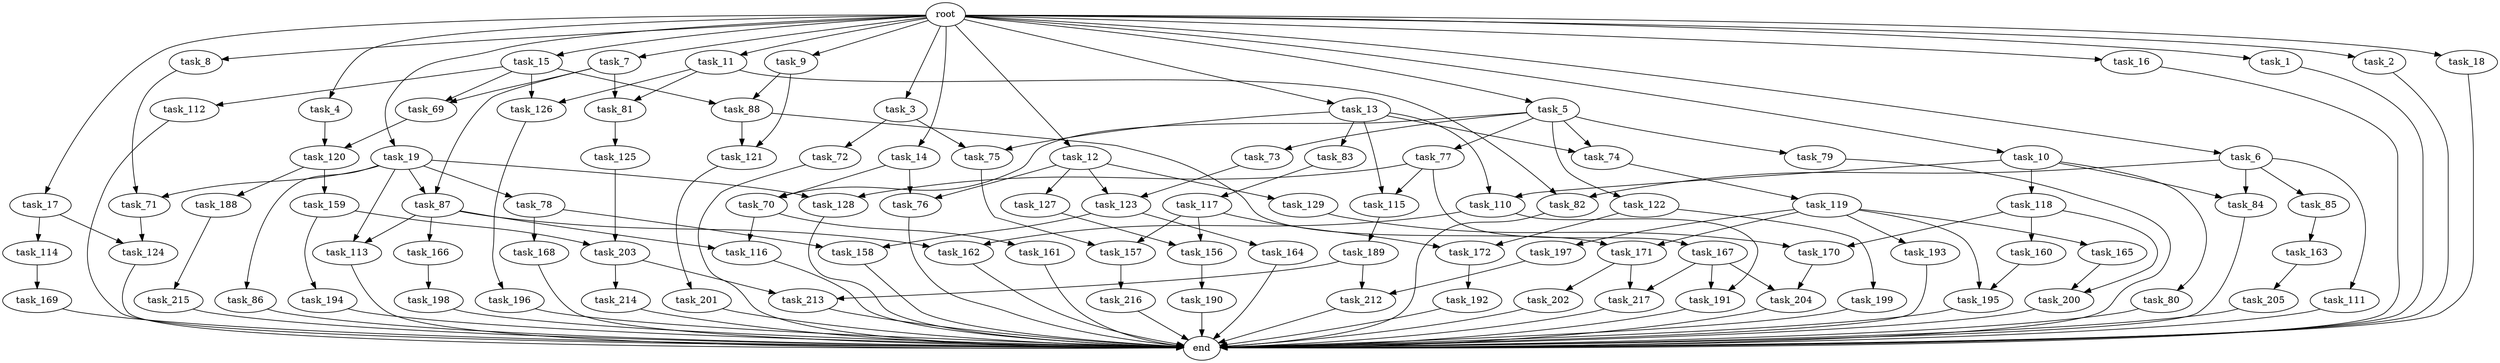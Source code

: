 digraph G {
  task_129 [size="1391569403.904000"];
  task_87 [size="1271310319.616000"];
  task_171 [size="549755813.888000"];
  task_195 [size="1666447310.848000"];
  task_17 [size="2.048000"];
  task_190 [size="429496729.600000"];
  task_202 [size="68719476.736000"];
  task_217 [size="498216206.336000"];
  task_126 [size="2783138807.808000"];
  task_84 [size="3435973836.800000"];
  task_11 [size="2.048000"];
  task_189 [size="68719476.736000"];
  task_199 [size="1391569403.904000"];
  task_73 [size="274877906.944000"];
  task_200 [size="1872605741.056000"];
  task_197 [size="274877906.944000"];
  task_113 [size="1047972020.224000"];
  task_7 [size="2.048000"];
  task_79 [size="274877906.944000"];
  task_214 [size="274877906.944000"];
  task_157 [size="1546188226.560000"];
  task_205 [size="154618822.656000"];
  task_80 [size="1717986918.400000"];
  task_115 [size="1941325217.792000"];
  task_172 [size="2783138807.808000"];
  end [size="0.000000"];
  task_128 [size="1271310319.616000"];
  task_192 [size="1099511627.776000"];
  task_203 [size="429496729.600000"];
  task_188 [size="154618822.656000"];
  task_119 [size="1391569403.904000"];
  task_81 [size="2233382993.920000"];
  task_196 [size="154618822.656000"];
  task_112 [size="1391569403.904000"];
  task_121 [size="549755813.888000"];
  task_83 [size="1099511627.776000"];
  task_198 [size="1391569403.904000"];
  task_3 [size="2.048000"];
  task_170 [size="2336462209.024000"];
  task_88 [size="1666447310.848000"];
  task_14 [size="2.048000"];
  task_125 [size="618475290.624000"];
  task_216 [size="429496729.600000"];
  task_215 [size="274877906.944000"];
  task_127 [size="1391569403.904000"];
  task_158 [size="2491081031.680000"];
  task_9 [size="2.048000"];
  task_111 [size="1717986918.400000"];
  task_75 [size="1374389534.720000"];
  root [size="0.000000"];
  task_167 [size="841813590.016000"];
  task_70 [size="549755813.888000"];
  task_212 [size="1546188226.560000"];
  task_161 [size="429496729.600000"];
  task_165 [size="274877906.944000"];
  task_4 [size="2.048000"];
  task_69 [size="2233382993.920000"];
  task_78 [size="429496729.600000"];
  task_19 [size="2.048000"];
  task_13 [size="2.048000"];
  task_85 [size="1717986918.400000"];
  task_194 [size="154618822.656000"];
  task_120 [size="1254130450.432000"];
  task_5 [size="2.048000"];
  task_169 [size="274877906.944000"];
  task_204 [size="858993459.200000"];
  task_86 [size="429496729.600000"];
  task_124 [size="549755813.888000"];
  task_6 [size="2.048000"];
  task_122 [size="274877906.944000"];
  task_116 [size="1047972020.224000"];
  task_16 [size="2.048000"];
  task_201 [size="1717986918.400000"];
  task_117 [size="154618822.656000"];
  task_213 [size="1666447310.848000"];
  task_15 [size="2.048000"];
  task_166 [size="618475290.624000"];
  task_10 [size="2.048000"];
  task_118 [size="1717986918.400000"];
  task_110 [size="2817498546.176000"];
  task_193 [size="274877906.944000"];
  task_74 [size="1374389534.720000"];
  task_160 [size="1717986918.400000"];
  task_1 [size="2.048000"];
  task_159 [size="154618822.656000"];
  task_156 [size="3109556322.304000"];
  task_168 [size="1391569403.904000"];
  task_2 [size="2.048000"];
  task_72 [size="274877906.944000"];
  task_71 [size="1271310319.616000"];
  task_114 [size="274877906.944000"];
  task_12 [size="2.048000"];
  task_8 [size="2.048000"];
  task_191 [size="858993459.200000"];
  task_163 [size="274877906.944000"];
  task_123 [size="1666447310.848000"];
  task_18 [size="2.048000"];
  task_82 [size="3109556322.304000"];
  task_164 [size="1099511627.776000"];
  task_162 [size="1047972020.224000"];
  task_77 [size="274877906.944000"];
  task_76 [size="1666447310.848000"];

  task_129 -> task_170 [size="301989888.000000"];
  task_87 -> task_113 [size="301989888.000000"];
  task_87 -> task_162 [size="301989888.000000"];
  task_87 -> task_166 [size="301989888.000000"];
  task_87 -> task_116 [size="301989888.000000"];
  task_171 -> task_202 [size="33554432.000000"];
  task_171 -> task_217 [size="33554432.000000"];
  task_195 -> end [size="1.000000"];
  task_17 -> task_114 [size="134217728.000000"];
  task_17 -> task_124 [size="134217728.000000"];
  task_190 -> end [size="1.000000"];
  task_202 -> end [size="1.000000"];
  task_217 -> end [size="1.000000"];
  task_126 -> task_196 [size="75497472.000000"];
  task_84 -> end [size="1.000000"];
  task_11 -> task_82 [size="679477248.000000"];
  task_11 -> task_81 [size="679477248.000000"];
  task_11 -> task_126 [size="679477248.000000"];
  task_189 -> task_212 [size="679477248.000000"];
  task_189 -> task_213 [size="679477248.000000"];
  task_199 -> end [size="1.000000"];
  task_73 -> task_123 [size="134217728.000000"];
  task_200 -> end [size="1.000000"];
  task_197 -> task_212 [size="75497472.000000"];
  task_113 -> end [size="1.000000"];
  task_7 -> task_69 [size="411041792.000000"];
  task_7 -> task_87 [size="411041792.000000"];
  task_7 -> task_81 [size="411041792.000000"];
  task_79 -> end [size="1.000000"];
  task_214 -> end [size="1.000000"];
  task_157 -> task_216 [size="209715200.000000"];
  task_205 -> end [size="1.000000"];
  task_80 -> end [size="1.000000"];
  task_115 -> task_189 [size="33554432.000000"];
  task_172 -> task_192 [size="536870912.000000"];
  task_128 -> end [size="1.000000"];
  task_192 -> end [size="1.000000"];
  task_203 -> task_214 [size="134217728.000000"];
  task_203 -> task_213 [size="134217728.000000"];
  task_188 -> task_215 [size="134217728.000000"];
  task_119 -> task_197 [size="134217728.000000"];
  task_119 -> task_171 [size="134217728.000000"];
  task_119 -> task_195 [size="134217728.000000"];
  task_119 -> task_165 [size="134217728.000000"];
  task_119 -> task_193 [size="134217728.000000"];
  task_81 -> task_125 [size="301989888.000000"];
  task_196 -> end [size="1.000000"];
  task_112 -> end [size="1.000000"];
  task_121 -> task_201 [size="838860800.000000"];
  task_83 -> task_117 [size="75497472.000000"];
  task_198 -> end [size="1.000000"];
  task_3 -> task_72 [size="134217728.000000"];
  task_3 -> task_75 [size="134217728.000000"];
  task_170 -> task_204 [size="209715200.000000"];
  task_88 -> task_171 [size="134217728.000000"];
  task_88 -> task_121 [size="134217728.000000"];
  task_14 -> task_76 [size="134217728.000000"];
  task_14 -> task_70 [size="134217728.000000"];
  task_125 -> task_203 [size="134217728.000000"];
  task_216 -> end [size="1.000000"];
  task_215 -> end [size="1.000000"];
  task_127 -> task_156 [size="838860800.000000"];
  task_158 -> end [size="1.000000"];
  task_9 -> task_121 [size="134217728.000000"];
  task_9 -> task_88 [size="134217728.000000"];
  task_111 -> end [size="1.000000"];
  task_75 -> task_157 [size="75497472.000000"];
  root -> task_15 [size="1.000000"];
  root -> task_16 [size="1.000000"];
  root -> task_5 [size="1.000000"];
  root -> task_11 [size="1.000000"];
  root -> task_3 [size="1.000000"];
  root -> task_12 [size="1.000000"];
  root -> task_8 [size="1.000000"];
  root -> task_6 [size="1.000000"];
  root -> task_17 [size="1.000000"];
  root -> task_7 [size="1.000000"];
  root -> task_10 [size="1.000000"];
  root -> task_1 [size="1.000000"];
  root -> task_4 [size="1.000000"];
  root -> task_2 [size="1.000000"];
  root -> task_19 [size="1.000000"];
  root -> task_13 [size="1.000000"];
  root -> task_14 [size="1.000000"];
  root -> task_9 [size="1.000000"];
  root -> task_18 [size="1.000000"];
  task_167 -> task_191 [size="209715200.000000"];
  task_167 -> task_204 [size="209715200.000000"];
  task_167 -> task_217 [size="209715200.000000"];
  task_70 -> task_161 [size="209715200.000000"];
  task_70 -> task_116 [size="209715200.000000"];
  task_212 -> end [size="1.000000"];
  task_161 -> end [size="1.000000"];
  task_165 -> task_200 [size="75497472.000000"];
  task_4 -> task_120 [size="75497472.000000"];
  task_69 -> task_120 [size="536870912.000000"];
  task_78 -> task_168 [size="679477248.000000"];
  task_78 -> task_158 [size="679477248.000000"];
  task_19 -> task_113 [size="209715200.000000"];
  task_19 -> task_128 [size="209715200.000000"];
  task_19 -> task_87 [size="209715200.000000"];
  task_19 -> task_71 [size="209715200.000000"];
  task_19 -> task_78 [size="209715200.000000"];
  task_19 -> task_86 [size="209715200.000000"];
  task_13 -> task_75 [size="536870912.000000"];
  task_13 -> task_83 [size="536870912.000000"];
  task_13 -> task_74 [size="536870912.000000"];
  task_13 -> task_115 [size="536870912.000000"];
  task_13 -> task_110 [size="536870912.000000"];
  task_85 -> task_163 [size="134217728.000000"];
  task_194 -> end [size="1.000000"];
  task_120 -> task_188 [size="75497472.000000"];
  task_120 -> task_159 [size="75497472.000000"];
  task_5 -> task_122 [size="134217728.000000"];
  task_5 -> task_73 [size="134217728.000000"];
  task_5 -> task_79 [size="134217728.000000"];
  task_5 -> task_70 [size="134217728.000000"];
  task_5 -> task_77 [size="134217728.000000"];
  task_5 -> task_74 [size="134217728.000000"];
  task_169 -> end [size="1.000000"];
  task_204 -> end [size="1.000000"];
  task_86 -> end [size="1.000000"];
  task_124 -> end [size="1.000000"];
  task_6 -> task_82 [size="838860800.000000"];
  task_6 -> task_85 [size="838860800.000000"];
  task_6 -> task_111 [size="838860800.000000"];
  task_6 -> task_84 [size="838860800.000000"];
  task_122 -> task_199 [size="679477248.000000"];
  task_122 -> task_172 [size="679477248.000000"];
  task_116 -> end [size="1.000000"];
  task_16 -> end [size="1.000000"];
  task_201 -> end [size="1.000000"];
  task_117 -> task_157 [size="679477248.000000"];
  task_117 -> task_156 [size="679477248.000000"];
  task_117 -> task_172 [size="679477248.000000"];
  task_213 -> end [size="1.000000"];
  task_15 -> task_69 [size="679477248.000000"];
  task_15 -> task_88 [size="679477248.000000"];
  task_15 -> task_112 [size="679477248.000000"];
  task_15 -> task_126 [size="679477248.000000"];
  task_166 -> task_198 [size="679477248.000000"];
  task_10 -> task_84 [size="838860800.000000"];
  task_10 -> task_110 [size="838860800.000000"];
  task_10 -> task_80 [size="838860800.000000"];
  task_10 -> task_118 [size="838860800.000000"];
  task_118 -> task_200 [size="838860800.000000"];
  task_118 -> task_160 [size="838860800.000000"];
  task_118 -> task_170 [size="838860800.000000"];
  task_110 -> task_162 [size="209715200.000000"];
  task_110 -> task_191 [size="209715200.000000"];
  task_193 -> end [size="1.000000"];
  task_74 -> task_119 [size="679477248.000000"];
  task_160 -> task_195 [size="679477248.000000"];
  task_1 -> end [size="1.000000"];
  task_159 -> task_194 [size="75497472.000000"];
  task_159 -> task_203 [size="75497472.000000"];
  task_156 -> task_190 [size="209715200.000000"];
  task_168 -> end [size="1.000000"];
  task_2 -> end [size="1.000000"];
  task_72 -> end [size="1.000000"];
  task_71 -> task_124 [size="134217728.000000"];
  task_114 -> task_169 [size="134217728.000000"];
  task_12 -> task_76 [size="679477248.000000"];
  task_12 -> task_129 [size="679477248.000000"];
  task_12 -> task_123 [size="679477248.000000"];
  task_12 -> task_127 [size="679477248.000000"];
  task_8 -> task_71 [size="411041792.000000"];
  task_191 -> end [size="1.000000"];
  task_163 -> task_205 [size="75497472.000000"];
  task_123 -> task_164 [size="536870912.000000"];
  task_123 -> task_158 [size="536870912.000000"];
  task_18 -> end [size="1.000000"];
  task_82 -> end [size="1.000000"];
  task_164 -> end [size="1.000000"];
  task_162 -> end [size="1.000000"];
  task_77 -> task_128 [size="411041792.000000"];
  task_77 -> task_167 [size="411041792.000000"];
  task_77 -> task_115 [size="411041792.000000"];
  task_76 -> end [size="1.000000"];
}
